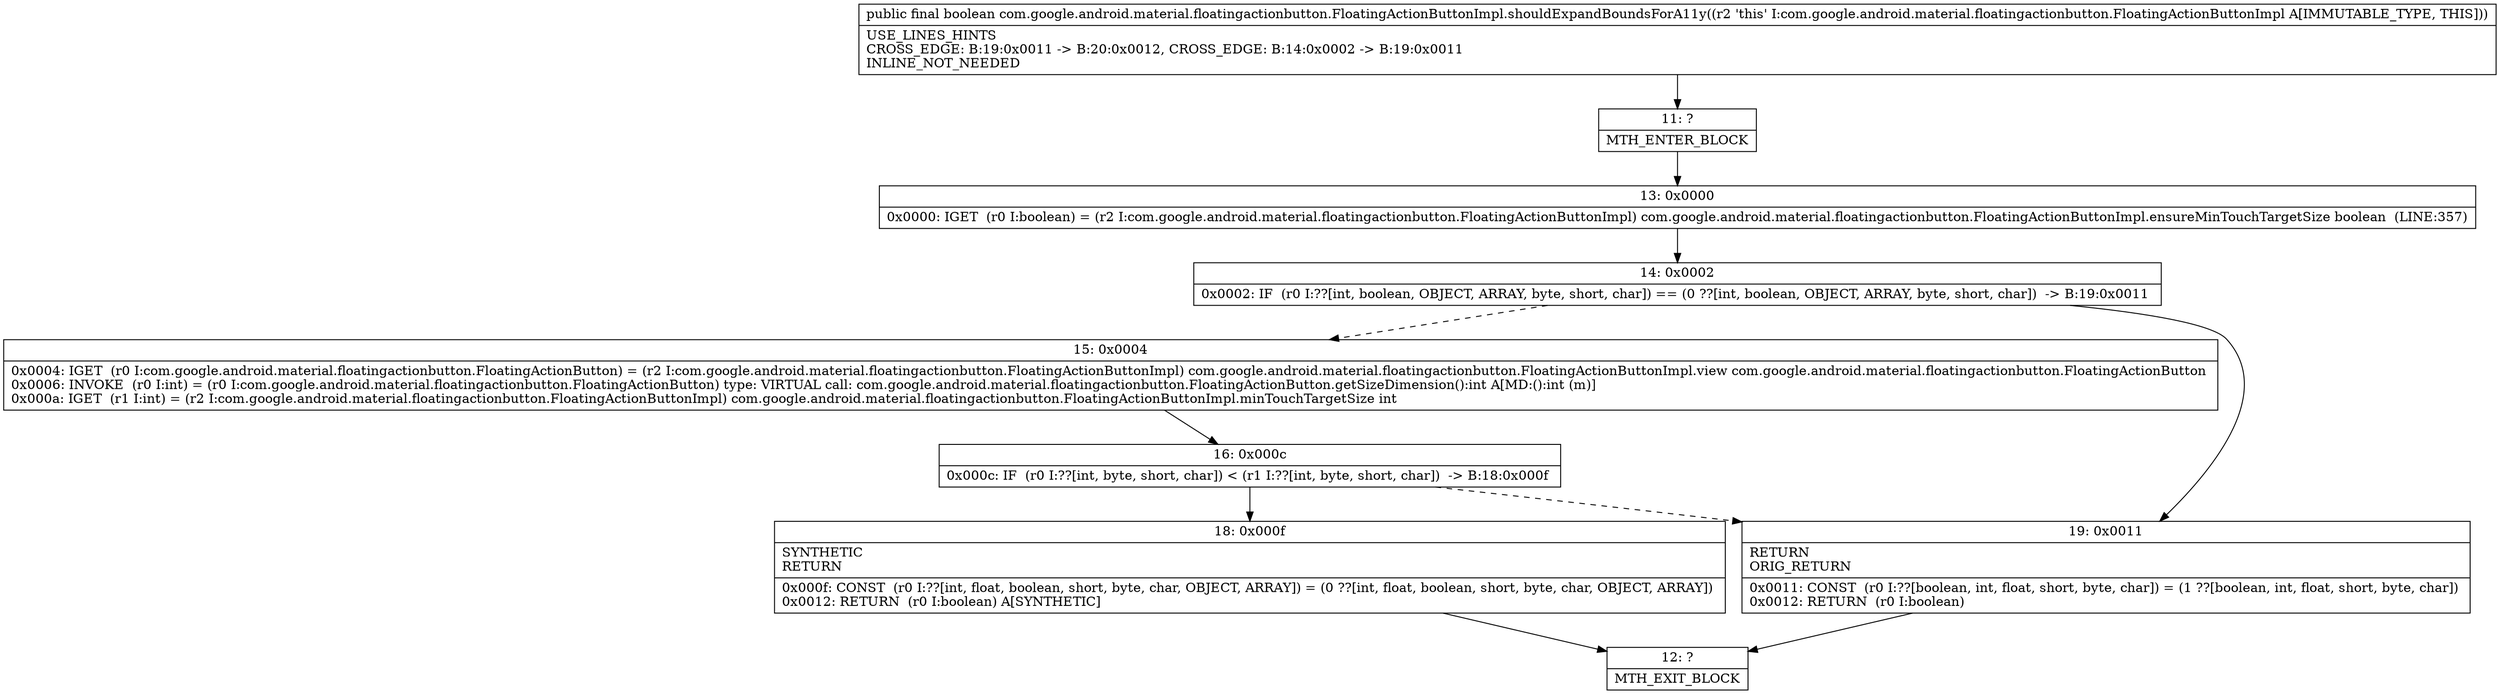 digraph "CFG forcom.google.android.material.floatingactionbutton.FloatingActionButtonImpl.shouldExpandBoundsForA11y()Z" {
Node_11 [shape=record,label="{11\:\ ?|MTH_ENTER_BLOCK\l}"];
Node_13 [shape=record,label="{13\:\ 0x0000|0x0000: IGET  (r0 I:boolean) = (r2 I:com.google.android.material.floatingactionbutton.FloatingActionButtonImpl) com.google.android.material.floatingactionbutton.FloatingActionButtonImpl.ensureMinTouchTargetSize boolean  (LINE:357)\l}"];
Node_14 [shape=record,label="{14\:\ 0x0002|0x0002: IF  (r0 I:??[int, boolean, OBJECT, ARRAY, byte, short, char]) == (0 ??[int, boolean, OBJECT, ARRAY, byte, short, char])  \-\> B:19:0x0011 \l}"];
Node_15 [shape=record,label="{15\:\ 0x0004|0x0004: IGET  (r0 I:com.google.android.material.floatingactionbutton.FloatingActionButton) = (r2 I:com.google.android.material.floatingactionbutton.FloatingActionButtonImpl) com.google.android.material.floatingactionbutton.FloatingActionButtonImpl.view com.google.android.material.floatingactionbutton.FloatingActionButton \l0x0006: INVOKE  (r0 I:int) = (r0 I:com.google.android.material.floatingactionbutton.FloatingActionButton) type: VIRTUAL call: com.google.android.material.floatingactionbutton.FloatingActionButton.getSizeDimension():int A[MD:():int (m)]\l0x000a: IGET  (r1 I:int) = (r2 I:com.google.android.material.floatingactionbutton.FloatingActionButtonImpl) com.google.android.material.floatingactionbutton.FloatingActionButtonImpl.minTouchTargetSize int \l}"];
Node_16 [shape=record,label="{16\:\ 0x000c|0x000c: IF  (r0 I:??[int, byte, short, char]) \< (r1 I:??[int, byte, short, char])  \-\> B:18:0x000f \l}"];
Node_18 [shape=record,label="{18\:\ 0x000f|SYNTHETIC\lRETURN\l|0x000f: CONST  (r0 I:??[int, float, boolean, short, byte, char, OBJECT, ARRAY]) = (0 ??[int, float, boolean, short, byte, char, OBJECT, ARRAY]) \l0x0012: RETURN  (r0 I:boolean) A[SYNTHETIC]\l}"];
Node_12 [shape=record,label="{12\:\ ?|MTH_EXIT_BLOCK\l}"];
Node_19 [shape=record,label="{19\:\ 0x0011|RETURN\lORIG_RETURN\l|0x0011: CONST  (r0 I:??[boolean, int, float, short, byte, char]) = (1 ??[boolean, int, float, short, byte, char]) \l0x0012: RETURN  (r0 I:boolean) \l}"];
MethodNode[shape=record,label="{public final boolean com.google.android.material.floatingactionbutton.FloatingActionButtonImpl.shouldExpandBoundsForA11y((r2 'this' I:com.google.android.material.floatingactionbutton.FloatingActionButtonImpl A[IMMUTABLE_TYPE, THIS]))  | USE_LINES_HINTS\lCROSS_EDGE: B:19:0x0011 \-\> B:20:0x0012, CROSS_EDGE: B:14:0x0002 \-\> B:19:0x0011\lINLINE_NOT_NEEDED\l}"];
MethodNode -> Node_11;Node_11 -> Node_13;
Node_13 -> Node_14;
Node_14 -> Node_15[style=dashed];
Node_14 -> Node_19;
Node_15 -> Node_16;
Node_16 -> Node_18;
Node_16 -> Node_19[style=dashed];
Node_18 -> Node_12;
Node_19 -> Node_12;
}


